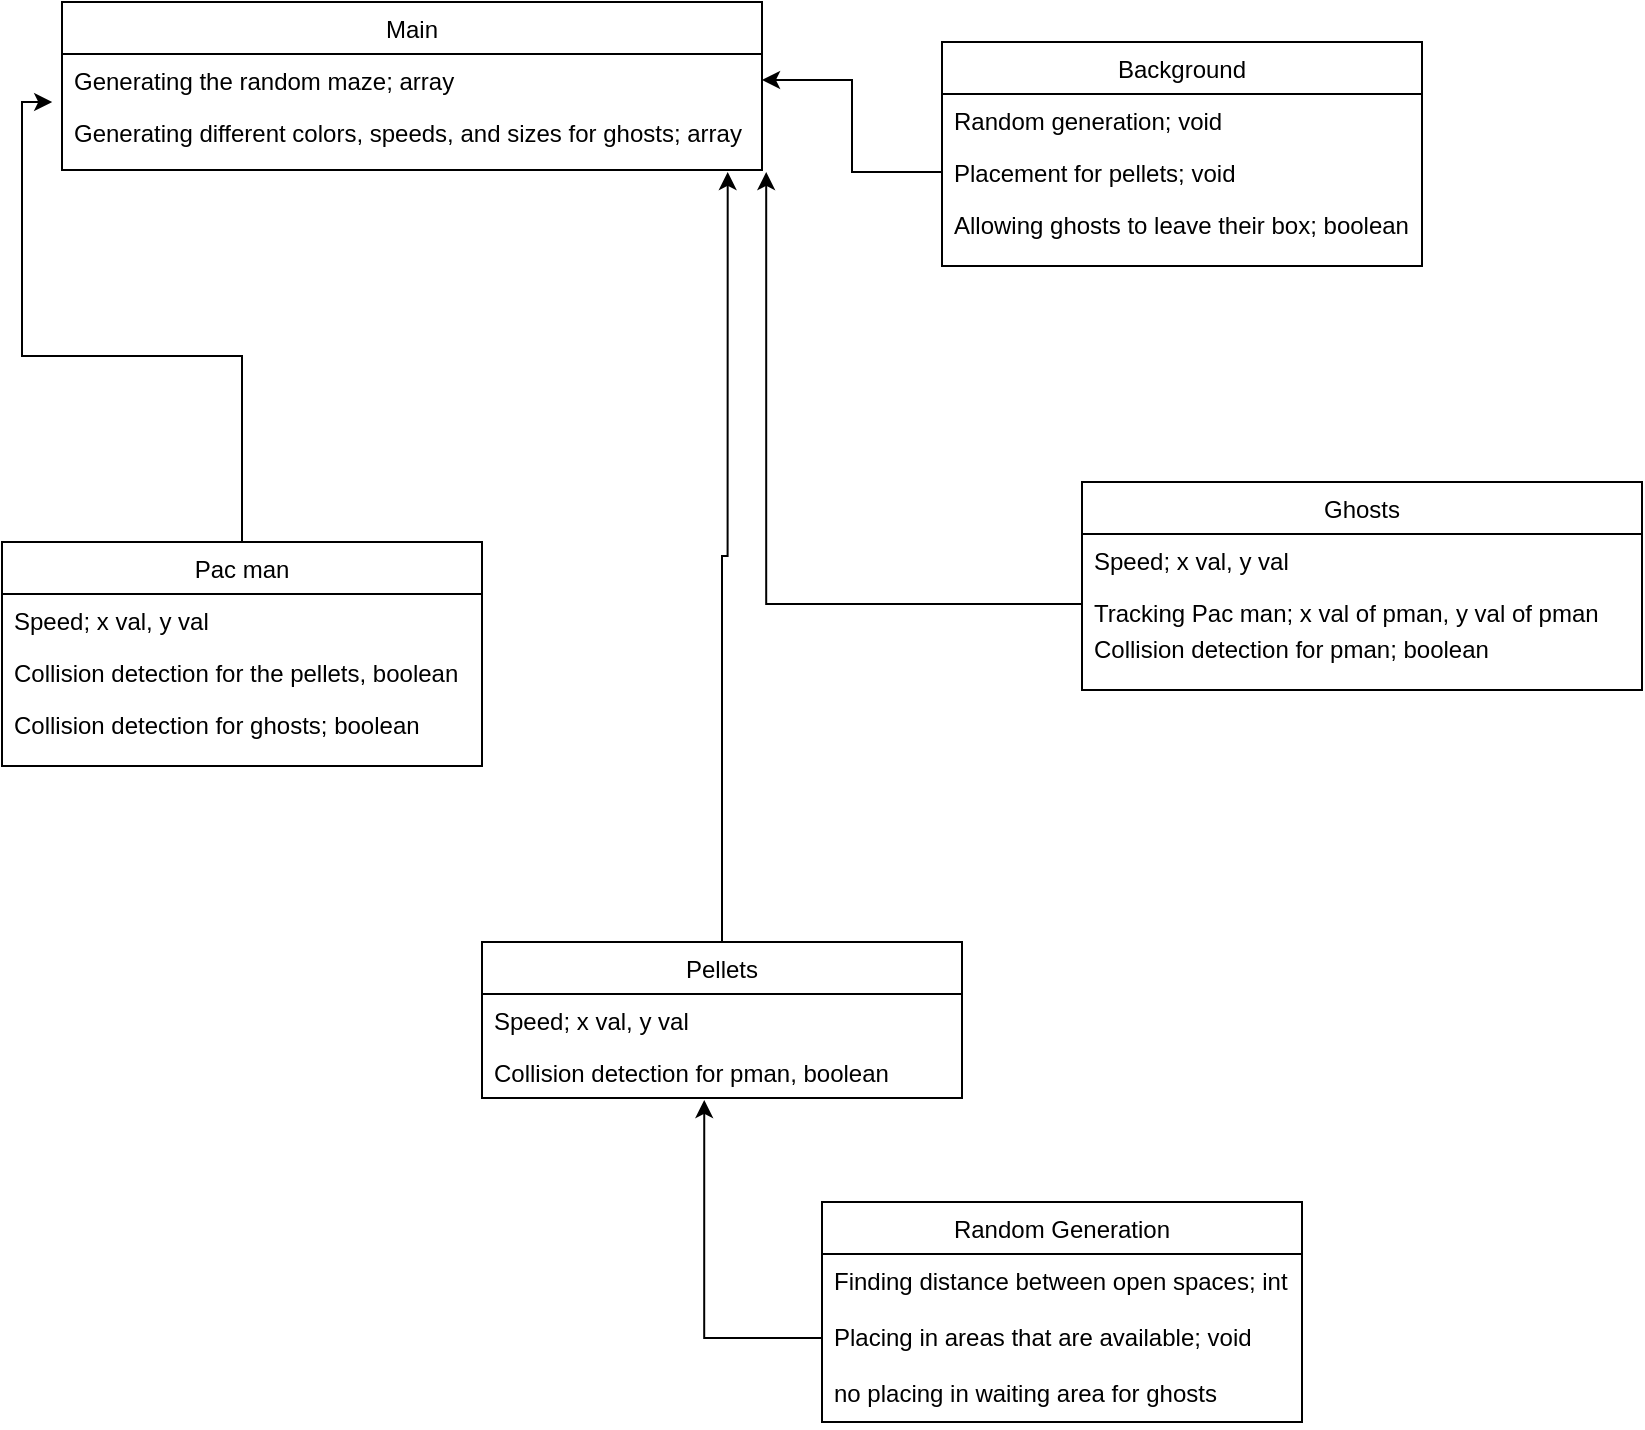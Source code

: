 <mxfile version="14.6.6" type="github">
  <diagram id="m9owKEzCmg-of7IDKO_d" name="Page-1">
    <mxGraphModel dx="1554" dy="866" grid="1" gridSize="10" guides="1" tooltips="1" connect="1" arrows="1" fold="1" page="1" pageScale="1" pageWidth="850" pageHeight="1100" math="0" shadow="0">
      <root>
        <mxCell id="0" />
        <mxCell id="1" parent="0" />
        <mxCell id="QvPH2QRC0DaaeRTukPAS-27" style="edgeStyle=orthogonalEdgeStyle;rounded=0;orthogonalLoop=1;jettySize=auto;html=1;entryX=-0.014;entryY=-0.062;entryDx=0;entryDy=0;entryPerimeter=0;" edge="1" parent="1" source="QvPH2QRC0DaaeRTukPAS-2" target="QvPH2QRC0DaaeRTukPAS-26">
          <mxGeometry relative="1" as="geometry" />
        </mxCell>
        <mxCell id="QvPH2QRC0DaaeRTukPAS-2" value="Pac man" style="swimlane;fontStyle=0;childLayout=stackLayout;horizontal=1;startSize=26;fillColor=none;horizontalStack=0;resizeParent=1;resizeParentMax=0;resizeLast=0;collapsible=1;marginBottom=0;" vertex="1" parent="1">
          <mxGeometry x="30" y="350" width="240" height="112" as="geometry" />
        </mxCell>
        <mxCell id="QvPH2QRC0DaaeRTukPAS-3" value="Speed; x val, y val" style="text;strokeColor=none;fillColor=none;align=left;verticalAlign=top;spacingLeft=4;spacingRight=4;overflow=hidden;rotatable=0;points=[[0,0.5],[1,0.5]];portConstraint=eastwest;" vertex="1" parent="QvPH2QRC0DaaeRTukPAS-2">
          <mxGeometry y="26" width="240" height="26" as="geometry" />
        </mxCell>
        <mxCell id="QvPH2QRC0DaaeRTukPAS-4" value="Collision detection for the pellets, boolean&#xa;" style="text;strokeColor=none;fillColor=none;align=left;verticalAlign=top;spacingLeft=4;spacingRight=4;overflow=hidden;rotatable=0;points=[[0,0.5],[1,0.5]];portConstraint=eastwest;" vertex="1" parent="QvPH2QRC0DaaeRTukPAS-2">
          <mxGeometry y="52" width="240" height="26" as="geometry" />
        </mxCell>
        <mxCell id="QvPH2QRC0DaaeRTukPAS-5" value="Collision detection for ghosts; boolean" style="text;strokeColor=none;fillColor=none;align=left;verticalAlign=top;spacingLeft=4;spacingRight=4;overflow=hidden;rotatable=0;points=[[0,0.5],[1,0.5]];portConstraint=eastwest;" vertex="1" parent="QvPH2QRC0DaaeRTukPAS-2">
          <mxGeometry y="78" width="240" height="34" as="geometry" />
        </mxCell>
        <mxCell id="QvPH2QRC0DaaeRTukPAS-7" value="Ghosts" style="swimlane;fontStyle=0;childLayout=stackLayout;horizontal=1;startSize=26;fillColor=none;horizontalStack=0;resizeParent=1;resizeParentMax=0;resizeLast=0;collapsible=1;marginBottom=0;" vertex="1" parent="1">
          <mxGeometry x="570" y="320" width="280" height="104" as="geometry" />
        </mxCell>
        <mxCell id="QvPH2QRC0DaaeRTukPAS-8" value="Speed; x val, y val" style="text;strokeColor=none;fillColor=none;align=left;verticalAlign=top;spacingLeft=4;spacingRight=4;overflow=hidden;rotatable=0;points=[[0,0.5],[1,0.5]];portConstraint=eastwest;" vertex="1" parent="QvPH2QRC0DaaeRTukPAS-7">
          <mxGeometry y="26" width="280" height="26" as="geometry" />
        </mxCell>
        <mxCell id="QvPH2QRC0DaaeRTukPAS-9" value="Tracking Pac man; x val of pman, y val of pman " style="text;strokeColor=none;fillColor=none;align=left;verticalAlign=top;spacingLeft=4;spacingRight=4;overflow=hidden;rotatable=0;points=[[0,0.5],[1,0.5]];portConstraint=eastwest;" vertex="1" parent="QvPH2QRC0DaaeRTukPAS-7">
          <mxGeometry y="52" width="280" height="18" as="geometry" />
        </mxCell>
        <mxCell id="QvPH2QRC0DaaeRTukPAS-10" value="Collision detection for pman; boolean" style="text;strokeColor=none;fillColor=none;align=left;verticalAlign=top;spacingLeft=4;spacingRight=4;overflow=hidden;rotatable=0;points=[[0,0.5],[1,0.5]];portConstraint=eastwest;" vertex="1" parent="QvPH2QRC0DaaeRTukPAS-7">
          <mxGeometry y="70" width="280" height="34" as="geometry" />
        </mxCell>
        <mxCell id="QvPH2QRC0DaaeRTukPAS-29" style="edgeStyle=orthogonalEdgeStyle;rounded=0;orthogonalLoop=1;jettySize=auto;html=1;entryX=0.951;entryY=1.031;entryDx=0;entryDy=0;entryPerimeter=0;" edge="1" parent="1" source="QvPH2QRC0DaaeRTukPAS-11" target="QvPH2QRC0DaaeRTukPAS-26">
          <mxGeometry relative="1" as="geometry" />
        </mxCell>
        <mxCell id="QvPH2QRC0DaaeRTukPAS-11" value="Pellets" style="swimlane;fontStyle=0;childLayout=stackLayout;horizontal=1;startSize=26;fillColor=none;horizontalStack=0;resizeParent=1;resizeParentMax=0;resizeLast=0;collapsible=1;marginBottom=0;" vertex="1" parent="1">
          <mxGeometry x="270" y="550" width="240" height="78" as="geometry" />
        </mxCell>
        <mxCell id="QvPH2QRC0DaaeRTukPAS-12" value="Speed; x val, y val" style="text;strokeColor=none;fillColor=none;align=left;verticalAlign=top;spacingLeft=4;spacingRight=4;overflow=hidden;rotatable=0;points=[[0,0.5],[1,0.5]];portConstraint=eastwest;" vertex="1" parent="QvPH2QRC0DaaeRTukPAS-11">
          <mxGeometry y="26" width="240" height="26" as="geometry" />
        </mxCell>
        <mxCell id="QvPH2QRC0DaaeRTukPAS-13" value="Collision detection for pman, boolean&#xa;" style="text;strokeColor=none;fillColor=none;align=left;verticalAlign=top;spacingLeft=4;spacingRight=4;overflow=hidden;rotatable=0;points=[[0,0.5],[1,0.5]];portConstraint=eastwest;" vertex="1" parent="QvPH2QRC0DaaeRTukPAS-11">
          <mxGeometry y="52" width="240" height="26" as="geometry" />
        </mxCell>
        <mxCell id="QvPH2QRC0DaaeRTukPAS-15" value="Background" style="swimlane;fontStyle=0;childLayout=stackLayout;horizontal=1;startSize=26;fillColor=none;horizontalStack=0;resizeParent=1;resizeParentMax=0;resizeLast=0;collapsible=1;marginBottom=0;" vertex="1" parent="1">
          <mxGeometry x="500" y="100" width="240" height="112" as="geometry" />
        </mxCell>
        <mxCell id="QvPH2QRC0DaaeRTukPAS-16" value="Random generation; void" style="text;strokeColor=none;fillColor=none;align=left;verticalAlign=top;spacingLeft=4;spacingRight=4;overflow=hidden;rotatable=0;points=[[0,0.5],[1,0.5]];portConstraint=eastwest;" vertex="1" parent="QvPH2QRC0DaaeRTukPAS-15">
          <mxGeometry y="26" width="240" height="26" as="geometry" />
        </mxCell>
        <mxCell id="QvPH2QRC0DaaeRTukPAS-17" value="Placement for pellets; void" style="text;strokeColor=none;fillColor=none;align=left;verticalAlign=top;spacingLeft=4;spacingRight=4;overflow=hidden;rotatable=0;points=[[0,0.5],[1,0.5]];portConstraint=eastwest;" vertex="1" parent="QvPH2QRC0DaaeRTukPAS-15">
          <mxGeometry y="52" width="240" height="26" as="geometry" />
        </mxCell>
        <mxCell id="QvPH2QRC0DaaeRTukPAS-18" value="Allowing ghosts to leave their box; boolean" style="text;strokeColor=none;fillColor=none;align=left;verticalAlign=top;spacingLeft=4;spacingRight=4;overflow=hidden;rotatable=0;points=[[0,0.5],[1,0.5]];portConstraint=eastwest;" vertex="1" parent="QvPH2QRC0DaaeRTukPAS-15">
          <mxGeometry y="78" width="240" height="34" as="geometry" />
        </mxCell>
        <mxCell id="QvPH2QRC0DaaeRTukPAS-19" value="Random Generation" style="swimlane;fontStyle=0;childLayout=stackLayout;horizontal=1;startSize=26;fillColor=none;horizontalStack=0;resizeParent=1;resizeParentMax=0;resizeLast=0;collapsible=1;marginBottom=0;" vertex="1" parent="1">
          <mxGeometry x="440" y="680" width="240" height="110" as="geometry" />
        </mxCell>
        <mxCell id="QvPH2QRC0DaaeRTukPAS-20" value="Finding distance between open spaces; int&#xa;&#xa;Placing in areas that are available; void&#xa;&#xa;no placing in waiting area for ghosts&#xa;" style="text;strokeColor=none;fillColor=none;align=left;verticalAlign=top;spacingLeft=4;spacingRight=4;overflow=hidden;rotatable=0;points=[[0,0.5],[1,0.5]];portConstraint=eastwest;" vertex="1" parent="QvPH2QRC0DaaeRTukPAS-19">
          <mxGeometry y="26" width="240" height="84" as="geometry" />
        </mxCell>
        <mxCell id="QvPH2QRC0DaaeRTukPAS-23" value="Main" style="swimlane;fontStyle=0;childLayout=stackLayout;horizontal=1;startSize=26;fillColor=none;horizontalStack=0;resizeParent=1;resizeParentMax=0;resizeLast=0;collapsible=1;marginBottom=0;" vertex="1" parent="1">
          <mxGeometry x="60" y="80" width="350" height="84" as="geometry" />
        </mxCell>
        <mxCell id="QvPH2QRC0DaaeRTukPAS-25" value="Generating the random maze; array" style="text;strokeColor=none;fillColor=none;align=left;verticalAlign=top;spacingLeft=4;spacingRight=4;overflow=hidden;rotatable=0;points=[[0,0.5],[1,0.5]];portConstraint=eastwest;" vertex="1" parent="QvPH2QRC0DaaeRTukPAS-23">
          <mxGeometry y="26" width="350" height="26" as="geometry" />
        </mxCell>
        <mxCell id="QvPH2QRC0DaaeRTukPAS-26" value="Generating different colors, speeds, and sizes for ghosts; array" style="text;strokeColor=none;fillColor=none;align=left;verticalAlign=top;spacingLeft=4;spacingRight=4;overflow=hidden;rotatable=0;points=[[0,0.5],[1,0.5]];portConstraint=eastwest;" vertex="1" parent="QvPH2QRC0DaaeRTukPAS-23">
          <mxGeometry y="52" width="350" height="32" as="geometry" />
        </mxCell>
        <mxCell id="QvPH2QRC0DaaeRTukPAS-28" style="edgeStyle=orthogonalEdgeStyle;rounded=0;orthogonalLoop=1;jettySize=auto;html=1;entryX=0.463;entryY=1.038;entryDx=0;entryDy=0;entryPerimeter=0;" edge="1" parent="1" source="QvPH2QRC0DaaeRTukPAS-20" target="QvPH2QRC0DaaeRTukPAS-13">
          <mxGeometry relative="1" as="geometry" />
        </mxCell>
        <mxCell id="QvPH2QRC0DaaeRTukPAS-30" style="edgeStyle=orthogonalEdgeStyle;rounded=0;orthogonalLoop=1;jettySize=auto;html=1;entryX=1;entryY=0.5;entryDx=0;entryDy=0;" edge="1" parent="1" source="QvPH2QRC0DaaeRTukPAS-17" target="QvPH2QRC0DaaeRTukPAS-25">
          <mxGeometry relative="1" as="geometry" />
        </mxCell>
        <mxCell id="QvPH2QRC0DaaeRTukPAS-31" style="edgeStyle=orthogonalEdgeStyle;rounded=0;orthogonalLoop=1;jettySize=auto;html=1;entryX=1.006;entryY=1.031;entryDx=0;entryDy=0;entryPerimeter=0;" edge="1" parent="1" source="QvPH2QRC0DaaeRTukPAS-9" target="QvPH2QRC0DaaeRTukPAS-26">
          <mxGeometry relative="1" as="geometry" />
        </mxCell>
      </root>
    </mxGraphModel>
  </diagram>
</mxfile>
